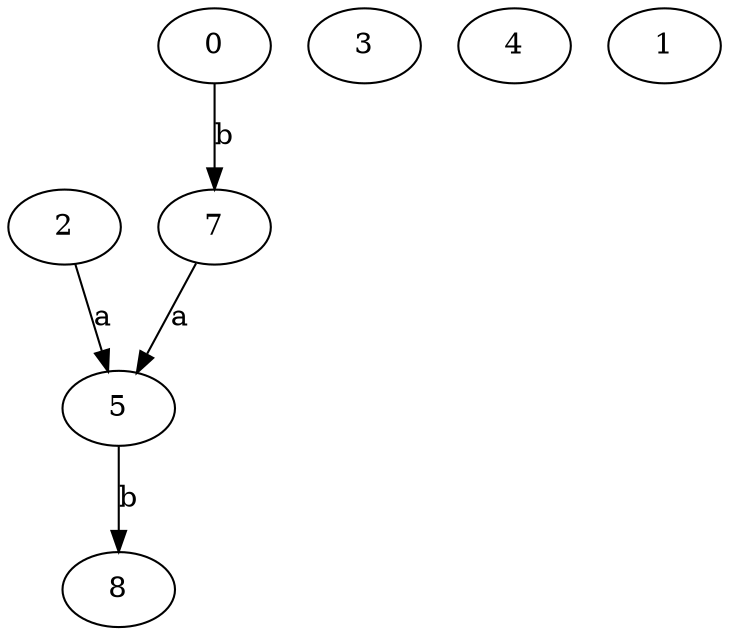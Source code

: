 strict digraph  {
2;
3;
4;
5;
0;
7;
1;
8;
2 -> 5  [label=a];
5 -> 8  [label=b];
0 -> 7  [label=b];
7 -> 5  [label=a];
}
